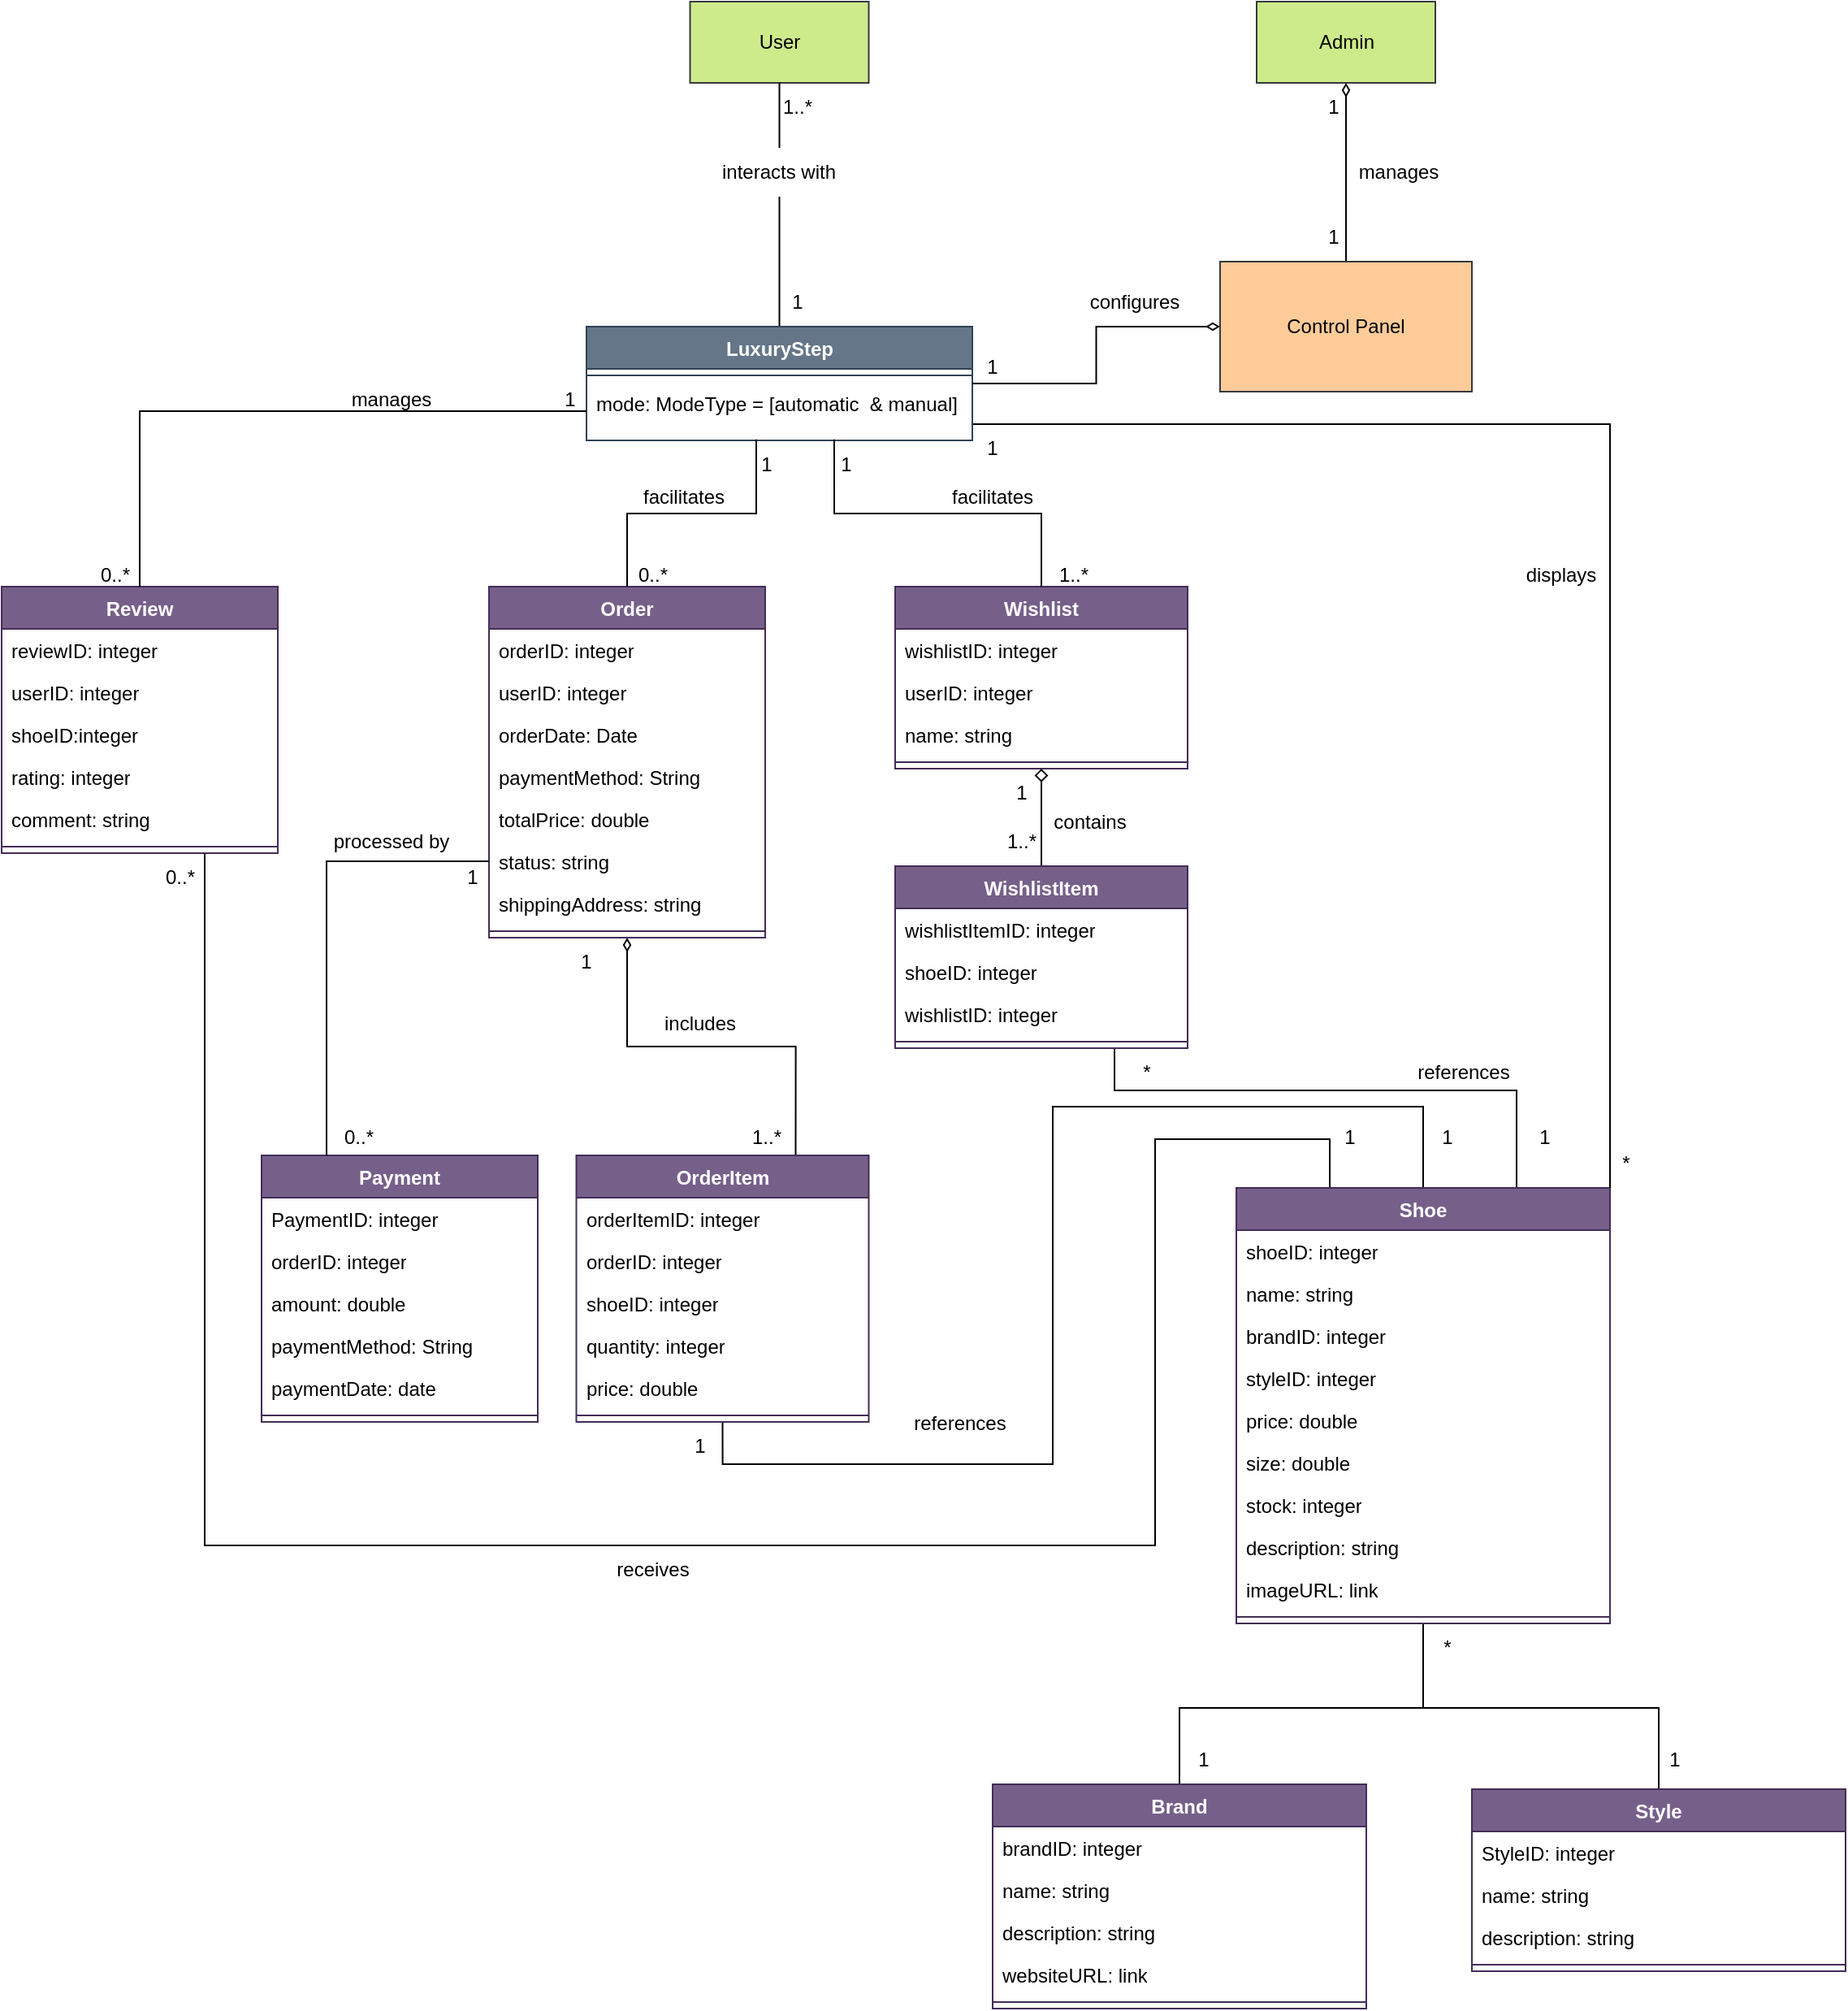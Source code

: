 <mxfile version="24.7.17">
  <diagram name="Page-1" id="EL4weREdzpk00mugqqG-">
    <mxGraphModel dx="2750" dy="621" grid="1" gridSize="10" guides="1" tooltips="1" connect="1" arrows="1" fold="1" page="1" pageScale="1" pageWidth="850" pageHeight="1100" math="0" shadow="0">
      <root>
        <mxCell id="0" />
        <mxCell id="1" parent="0" />
        <mxCell id="b5lT2nhFOmCeU9dJWEZR-9" style="edgeStyle=orthogonalEdgeStyle;rounded=0;orthogonalLoop=1;jettySize=auto;html=1;exitX=0.5;exitY=1;exitDx=0;exitDy=0;entryX=0.5;entryY=0;entryDx=0;entryDy=0;endArrow=none;endFill=0;" parent="1" source="b5lT2nhFOmCeU9dJWEZR-10" target="b5lT2nhFOmCeU9dJWEZR-3" edge="1">
          <mxGeometry relative="1" as="geometry" />
        </mxCell>
        <mxCell id="b5lT2nhFOmCeU9dJWEZR-1" value="User" style="html=1;whiteSpace=wrap;fillColor=#cdeb8b;strokeColor=#36393d;" parent="1" vertex="1">
          <mxGeometry x="-566.25" width="110" height="50" as="geometry" />
        </mxCell>
        <mxCell id="b5lT2nhFOmCeU9dJWEZR-3" value="LuxuryStep" style="swimlane;fontStyle=1;align=center;verticalAlign=top;childLayout=stackLayout;horizontal=1;startSize=26;horizontalStack=0;resizeParent=1;resizeParentMax=0;resizeLast=0;collapsible=1;marginBottom=0;whiteSpace=wrap;html=1;fillColor=#647687;strokeColor=#314354;fontColor=#ffffff;" parent="1" vertex="1">
          <mxGeometry x="-630" y="200" width="237.5" height="70" as="geometry" />
        </mxCell>
        <mxCell id="b5lT2nhFOmCeU9dJWEZR-5" value="" style="line;strokeWidth=1;fillColor=none;align=left;verticalAlign=middle;spacingTop=-1;spacingLeft=3;spacingRight=3;rotatable=0;labelPosition=right;points=[];portConstraint=eastwest;strokeColor=inherit;" parent="b5lT2nhFOmCeU9dJWEZR-3" vertex="1">
          <mxGeometry y="26" width="237.5" height="8" as="geometry" />
        </mxCell>
        <mxCell id="b5lT2nhFOmCeU9dJWEZR-6" value="mode: ModeType = [automatic&amp;nbsp; &amp;amp; manual&lt;span style=&quot;background-color: initial;&quot;&gt;]&lt;/span&gt;" style="text;strokeColor=none;fillColor=none;align=left;verticalAlign=top;spacingLeft=4;spacingRight=4;overflow=hidden;rotatable=0;points=[[0,0.5],[1,0.5]];portConstraint=eastwest;whiteSpace=wrap;html=1;" parent="b5lT2nhFOmCeU9dJWEZR-3" vertex="1">
          <mxGeometry y="34" width="237.5" height="36" as="geometry" />
        </mxCell>
        <mxCell id="b5lT2nhFOmCeU9dJWEZR-11" value="" style="edgeStyle=orthogonalEdgeStyle;rounded=0;orthogonalLoop=1;jettySize=auto;html=1;exitX=0.5;exitY=1;exitDx=0;exitDy=0;entryX=0.5;entryY=0;entryDx=0;entryDy=0;endArrow=none;endFill=0;" parent="1" source="b5lT2nhFOmCeU9dJWEZR-1" target="b5lT2nhFOmCeU9dJWEZR-10" edge="1">
          <mxGeometry relative="1" as="geometry">
            <mxPoint x="-511.25" y="50" as="sourcePoint" />
            <mxPoint x="-511.25" y="170" as="targetPoint" />
          </mxGeometry>
        </mxCell>
        <mxCell id="b5lT2nhFOmCeU9dJWEZR-10" value="interacts with" style="text;html=1;align=center;verticalAlign=middle;whiteSpace=wrap;rounded=0;" parent="1" vertex="1">
          <mxGeometry x="-548.75" y="90" width="75" height="30" as="geometry" />
        </mxCell>
        <mxCell id="b5lT2nhFOmCeU9dJWEZR-14" style="edgeStyle=orthogonalEdgeStyle;rounded=0;orthogonalLoop=1;jettySize=auto;html=1;exitX=0.5;exitY=1;exitDx=0;exitDy=0;endArrow=none;endFill=0;startArrow=diamondThin;startFill=0;" parent="1" source="b5lT2nhFOmCeU9dJWEZR-12" target="b5lT2nhFOmCeU9dJWEZR-13" edge="1">
          <mxGeometry relative="1" as="geometry" />
        </mxCell>
        <mxCell id="b5lT2nhFOmCeU9dJWEZR-12" value="Admin" style="html=1;whiteSpace=wrap;fillColor=#cdeb8b;strokeColor=#36393d;" parent="1" vertex="1">
          <mxGeometry x="-217.5" width="110" height="50" as="geometry" />
        </mxCell>
        <mxCell id="b5lT2nhFOmCeU9dJWEZR-13" value="Control Panel" style="html=1;whiteSpace=wrap;fillColor=#ffcc99;strokeColor=#36393d;" parent="1" vertex="1">
          <mxGeometry x="-240" y="160" width="155" height="80" as="geometry" />
        </mxCell>
        <mxCell id="b5lT2nhFOmCeU9dJWEZR-15" value="manages" style="text;html=1;align=center;verticalAlign=middle;whiteSpace=wrap;rounded=0;" parent="1" vertex="1">
          <mxGeometry x="-160" y="90" width="60" height="30" as="geometry" />
        </mxCell>
        <mxCell id="b5lT2nhFOmCeU9dJWEZR-16" style="edgeStyle=orthogonalEdgeStyle;rounded=0;orthogonalLoop=1;jettySize=auto;html=1;exitX=1;exitY=0.5;exitDx=0;exitDy=0;entryX=0;entryY=0.5;entryDx=0;entryDy=0;endArrow=diamondThin;endFill=0;" parent="1" source="b5lT2nhFOmCeU9dJWEZR-3" target="b5lT2nhFOmCeU9dJWEZR-13" edge="1">
          <mxGeometry relative="1" as="geometry" />
        </mxCell>
        <mxCell id="b5lT2nhFOmCeU9dJWEZR-17" value="configures" style="text;html=1;align=center;verticalAlign=middle;whiteSpace=wrap;rounded=0;" parent="1" vertex="1">
          <mxGeometry x="-330" y="170" width="75" height="30" as="geometry" />
        </mxCell>
        <mxCell id="b5lT2nhFOmCeU9dJWEZR-87" style="edgeStyle=orthogonalEdgeStyle;rounded=0;orthogonalLoop=1;jettySize=auto;html=1;exitX=0.5;exitY=1;exitDx=0;exitDy=0;entryX=0.75;entryY=0;entryDx=0;entryDy=0;endArrow=none;endFill=0;startArrow=diamondThin;startFill=0;" parent="1" source="b5lT2nhFOmCeU9dJWEZR-20" target="b5lT2nhFOmCeU9dJWEZR-46" edge="1">
          <mxGeometry relative="1" as="geometry" />
        </mxCell>
        <mxCell id="b5lT2nhFOmCeU9dJWEZR-20" value="Order" style="swimlane;fontStyle=1;align=center;verticalAlign=top;childLayout=stackLayout;horizontal=1;startSize=26;horizontalStack=0;resizeParent=1;resizeParentMax=0;resizeLast=0;collapsible=1;marginBottom=0;whiteSpace=wrap;html=1;fillColor=#76608a;strokeColor=#432D57;fontColor=#ffffff;" parent="1" vertex="1">
          <mxGeometry x="-690" y="360" width="170" height="216" as="geometry" />
        </mxCell>
        <mxCell id="b5lT2nhFOmCeU9dJWEZR-21" value="orderID: integer" style="text;strokeColor=none;fillColor=none;align=left;verticalAlign=top;spacingLeft=4;spacingRight=4;overflow=hidden;rotatable=0;points=[[0,0.5],[1,0.5]];portConstraint=eastwest;whiteSpace=wrap;html=1;" parent="b5lT2nhFOmCeU9dJWEZR-20" vertex="1">
          <mxGeometry y="26" width="170" height="26" as="geometry" />
        </mxCell>
        <mxCell id="b5lT2nhFOmCeU9dJWEZR-22" value="userID: integer" style="text;strokeColor=none;fillColor=none;align=left;verticalAlign=top;spacingLeft=4;spacingRight=4;overflow=hidden;rotatable=0;points=[[0,0.5],[1,0.5]];portConstraint=eastwest;whiteSpace=wrap;html=1;" parent="b5lT2nhFOmCeU9dJWEZR-20" vertex="1">
          <mxGeometry y="52" width="170" height="26" as="geometry" />
        </mxCell>
        <mxCell id="b5lT2nhFOmCeU9dJWEZR-23" value="orderDate: Date" style="text;strokeColor=none;fillColor=none;align=left;verticalAlign=top;spacingLeft=4;spacingRight=4;overflow=hidden;rotatable=0;points=[[0,0.5],[1,0.5]];portConstraint=eastwest;whiteSpace=wrap;html=1;" parent="b5lT2nhFOmCeU9dJWEZR-20" vertex="1">
          <mxGeometry y="78" width="170" height="26" as="geometry" />
        </mxCell>
        <mxCell id="b5lT2nhFOmCeU9dJWEZR-24" value="paymentMethod: String" style="text;strokeColor=none;fillColor=none;align=left;verticalAlign=top;spacingLeft=4;spacingRight=4;overflow=hidden;rotatable=0;points=[[0,0.5],[1,0.5]];portConstraint=eastwest;whiteSpace=wrap;html=1;" parent="b5lT2nhFOmCeU9dJWEZR-20" vertex="1">
          <mxGeometry y="104" width="170" height="26" as="geometry" />
        </mxCell>
        <mxCell id="b5lT2nhFOmCeU9dJWEZR-25" value="totalPrice: double" style="text;strokeColor=none;fillColor=none;align=left;verticalAlign=top;spacingLeft=4;spacingRight=4;overflow=hidden;rotatable=0;points=[[0,0.5],[1,0.5]];portConstraint=eastwest;whiteSpace=wrap;html=1;" parent="b5lT2nhFOmCeU9dJWEZR-20" vertex="1">
          <mxGeometry y="130" width="170" height="26" as="geometry" />
        </mxCell>
        <mxCell id="b5lT2nhFOmCeU9dJWEZR-26" value="status: string" style="text;strokeColor=none;fillColor=none;align=left;verticalAlign=top;spacingLeft=4;spacingRight=4;overflow=hidden;rotatable=0;points=[[0,0.5],[1,0.5]];portConstraint=eastwest;whiteSpace=wrap;html=1;" parent="b5lT2nhFOmCeU9dJWEZR-20" vertex="1">
          <mxGeometry y="156" width="170" height="26" as="geometry" />
        </mxCell>
        <mxCell id="b5lT2nhFOmCeU9dJWEZR-27" value="shippingAddress: string" style="text;strokeColor=none;fillColor=none;align=left;verticalAlign=top;spacingLeft=4;spacingRight=4;overflow=hidden;rotatable=0;points=[[0,0.5],[1,0.5]];portConstraint=eastwest;whiteSpace=wrap;html=1;" parent="b5lT2nhFOmCeU9dJWEZR-20" vertex="1">
          <mxGeometry y="182" width="170" height="26" as="geometry" />
        </mxCell>
        <mxCell id="b5lT2nhFOmCeU9dJWEZR-28" value="" style="line;strokeWidth=1;fillColor=none;align=left;verticalAlign=middle;spacingTop=-1;spacingLeft=3;spacingRight=3;rotatable=0;labelPosition=right;points=[];portConstraint=eastwest;strokeColor=inherit;" parent="b5lT2nhFOmCeU9dJWEZR-20" vertex="1">
          <mxGeometry y="208" width="170" height="8" as="geometry" />
        </mxCell>
        <mxCell id="b5lT2nhFOmCeU9dJWEZR-86" style="edgeStyle=orthogonalEdgeStyle;rounded=0;orthogonalLoop=1;jettySize=auto;html=1;exitX=0.5;exitY=1;exitDx=0;exitDy=0;entryX=0.25;entryY=0;entryDx=0;entryDy=0;endArrow=none;endFill=0;" parent="1" source="b5lT2nhFOmCeU9dJWEZR-29" target="b5lT2nhFOmCeU9dJWEZR-53" edge="1">
          <mxGeometry relative="1" as="geometry">
            <Array as="points">
              <mxPoint x="-865" y="524" />
              <mxPoint x="-865" y="950" />
              <mxPoint x="-280" y="950" />
              <mxPoint x="-280" y="700" />
              <mxPoint x="-173" y="700" />
            </Array>
          </mxGeometry>
        </mxCell>
        <mxCell id="b5lT2nhFOmCeU9dJWEZR-29" value="Review" style="swimlane;fontStyle=1;align=center;verticalAlign=top;childLayout=stackLayout;horizontal=1;startSize=26;horizontalStack=0;resizeParent=1;resizeParentMax=0;resizeLast=0;collapsible=1;marginBottom=0;whiteSpace=wrap;html=1;fillColor=#76608a;strokeColor=#432D57;fontColor=#ffffff;" parent="1" vertex="1">
          <mxGeometry x="-990" y="360" width="170" height="164" as="geometry" />
        </mxCell>
        <mxCell id="b5lT2nhFOmCeU9dJWEZR-30" value="reviewID: integer" style="text;strokeColor=none;fillColor=none;align=left;verticalAlign=top;spacingLeft=4;spacingRight=4;overflow=hidden;rotatable=0;points=[[0,0.5],[1,0.5]];portConstraint=eastwest;whiteSpace=wrap;html=1;" parent="b5lT2nhFOmCeU9dJWEZR-29" vertex="1">
          <mxGeometry y="26" width="170" height="26" as="geometry" />
        </mxCell>
        <mxCell id="b5lT2nhFOmCeU9dJWEZR-31" value="userID: integer" style="text;strokeColor=none;fillColor=none;align=left;verticalAlign=top;spacingLeft=4;spacingRight=4;overflow=hidden;rotatable=0;points=[[0,0.5],[1,0.5]];portConstraint=eastwest;whiteSpace=wrap;html=1;" parent="b5lT2nhFOmCeU9dJWEZR-29" vertex="1">
          <mxGeometry y="52" width="170" height="26" as="geometry" />
        </mxCell>
        <mxCell id="b5lT2nhFOmCeU9dJWEZR-32" value="shoeID:integer" style="text;strokeColor=none;fillColor=none;align=left;verticalAlign=top;spacingLeft=4;spacingRight=4;overflow=hidden;rotatable=0;points=[[0,0.5],[1,0.5]];portConstraint=eastwest;whiteSpace=wrap;html=1;" parent="b5lT2nhFOmCeU9dJWEZR-29" vertex="1">
          <mxGeometry y="78" width="170" height="26" as="geometry" />
        </mxCell>
        <mxCell id="b5lT2nhFOmCeU9dJWEZR-33" value="rating: integer" style="text;strokeColor=none;fillColor=none;align=left;verticalAlign=top;spacingLeft=4;spacingRight=4;overflow=hidden;rotatable=0;points=[[0,0.5],[1,0.5]];portConstraint=eastwest;whiteSpace=wrap;html=1;" parent="b5lT2nhFOmCeU9dJWEZR-29" vertex="1">
          <mxGeometry y="104" width="170" height="26" as="geometry" />
        </mxCell>
        <mxCell id="b5lT2nhFOmCeU9dJWEZR-34" value="comment: string" style="text;strokeColor=none;fillColor=none;align=left;verticalAlign=top;spacingLeft=4;spacingRight=4;overflow=hidden;rotatable=0;points=[[0,0.5],[1,0.5]];portConstraint=eastwest;whiteSpace=wrap;html=1;" parent="b5lT2nhFOmCeU9dJWEZR-29" vertex="1">
          <mxGeometry y="130" width="170" height="26" as="geometry" />
        </mxCell>
        <mxCell id="b5lT2nhFOmCeU9dJWEZR-35" value="" style="line;strokeWidth=1;fillColor=none;align=left;verticalAlign=middle;spacingTop=-1;spacingLeft=3;spacingRight=3;rotatable=0;labelPosition=right;points=[];portConstraint=eastwest;strokeColor=inherit;" parent="b5lT2nhFOmCeU9dJWEZR-29" vertex="1">
          <mxGeometry y="156" width="170" height="8" as="geometry" />
        </mxCell>
        <mxCell id="b5lT2nhFOmCeU9dJWEZR-36" value="Wishlist" style="swimlane;fontStyle=1;align=center;verticalAlign=top;childLayout=stackLayout;horizontal=1;startSize=26;horizontalStack=0;resizeParent=1;resizeParentMax=0;resizeLast=0;collapsible=1;marginBottom=0;whiteSpace=wrap;html=1;fillColor=#76608a;strokeColor=#432D57;fontColor=#ffffff;" parent="1" vertex="1">
          <mxGeometry x="-440" y="360" width="180" height="112" as="geometry" />
        </mxCell>
        <mxCell id="b5lT2nhFOmCeU9dJWEZR-37" value="wishlistID: integer" style="text;strokeColor=none;fillColor=none;align=left;verticalAlign=top;spacingLeft=4;spacingRight=4;overflow=hidden;rotatable=0;points=[[0,0.5],[1,0.5]];portConstraint=eastwest;whiteSpace=wrap;html=1;" parent="b5lT2nhFOmCeU9dJWEZR-36" vertex="1">
          <mxGeometry y="26" width="180" height="26" as="geometry" />
        </mxCell>
        <mxCell id="b5lT2nhFOmCeU9dJWEZR-38" value="userID: integer" style="text;strokeColor=none;fillColor=none;align=left;verticalAlign=top;spacingLeft=4;spacingRight=4;overflow=hidden;rotatable=0;points=[[0,0.5],[1,0.5]];portConstraint=eastwest;whiteSpace=wrap;html=1;" parent="b5lT2nhFOmCeU9dJWEZR-36" vertex="1">
          <mxGeometry y="52" width="180" height="26" as="geometry" />
        </mxCell>
        <mxCell id="b5lT2nhFOmCeU9dJWEZR-39" value="name: string" style="text;strokeColor=none;fillColor=none;align=left;verticalAlign=top;spacingLeft=4;spacingRight=4;overflow=hidden;rotatable=0;points=[[0,0.5],[1,0.5]];portConstraint=eastwest;whiteSpace=wrap;html=1;" parent="b5lT2nhFOmCeU9dJWEZR-36" vertex="1">
          <mxGeometry y="78" width="180" height="26" as="geometry" />
        </mxCell>
        <mxCell id="b5lT2nhFOmCeU9dJWEZR-40" value="" style="line;strokeWidth=1;fillColor=none;align=left;verticalAlign=middle;spacingTop=-1;spacingLeft=3;spacingRight=3;rotatable=0;labelPosition=right;points=[];portConstraint=eastwest;strokeColor=inherit;" parent="b5lT2nhFOmCeU9dJWEZR-36" vertex="1">
          <mxGeometry y="104" width="180" height="8" as="geometry" />
        </mxCell>
        <mxCell id="b5lT2nhFOmCeU9dJWEZR-78" style="edgeStyle=orthogonalEdgeStyle;rounded=0;orthogonalLoop=1;jettySize=auto;html=1;exitX=0.75;exitY=1;exitDx=0;exitDy=0;entryX=0.75;entryY=0;entryDx=0;entryDy=0;endArrow=none;endFill=0;" parent="1" source="b5lT2nhFOmCeU9dJWEZR-41" target="b5lT2nhFOmCeU9dJWEZR-53" edge="1">
          <mxGeometry relative="1" as="geometry">
            <Array as="points">
              <mxPoint x="-305" y="670" />
              <mxPoint x="-57" y="670" />
            </Array>
          </mxGeometry>
        </mxCell>
        <mxCell id="b5lT2nhFOmCeU9dJWEZR-83" style="edgeStyle=orthogonalEdgeStyle;rounded=0;orthogonalLoop=1;jettySize=auto;html=1;exitX=0.5;exitY=0;exitDx=0;exitDy=0;entryX=0.5;entryY=1;entryDx=0;entryDy=0;endArrow=diamond;endFill=0;" parent="1" source="b5lT2nhFOmCeU9dJWEZR-41" target="b5lT2nhFOmCeU9dJWEZR-36" edge="1">
          <mxGeometry relative="1" as="geometry" />
        </mxCell>
        <mxCell id="b5lT2nhFOmCeU9dJWEZR-41" value="WishlistItem" style="swimlane;fontStyle=1;align=center;verticalAlign=top;childLayout=stackLayout;horizontal=1;startSize=26;horizontalStack=0;resizeParent=1;resizeParentMax=0;resizeLast=0;collapsible=1;marginBottom=0;whiteSpace=wrap;html=1;fillColor=#76608a;strokeColor=#432D57;fontColor=#ffffff;" parent="1" vertex="1">
          <mxGeometry x="-440" y="532" width="180" height="112" as="geometry" />
        </mxCell>
        <mxCell id="b5lT2nhFOmCeU9dJWEZR-42" value="wishlistItemID: integer" style="text;strokeColor=none;fillColor=none;align=left;verticalAlign=top;spacingLeft=4;spacingRight=4;overflow=hidden;rotatable=0;points=[[0,0.5],[1,0.5]];portConstraint=eastwest;whiteSpace=wrap;html=1;" parent="b5lT2nhFOmCeU9dJWEZR-41" vertex="1">
          <mxGeometry y="26" width="180" height="26" as="geometry" />
        </mxCell>
        <mxCell id="b5lT2nhFOmCeU9dJWEZR-43" value="shoeID: integer" style="text;strokeColor=none;fillColor=none;align=left;verticalAlign=top;spacingLeft=4;spacingRight=4;overflow=hidden;rotatable=0;points=[[0,0.5],[1,0.5]];portConstraint=eastwest;whiteSpace=wrap;html=1;" parent="b5lT2nhFOmCeU9dJWEZR-41" vertex="1">
          <mxGeometry y="52" width="180" height="26" as="geometry" />
        </mxCell>
        <mxCell id="b5lT2nhFOmCeU9dJWEZR-44" value="wishlistID: integer" style="text;strokeColor=none;fillColor=none;align=left;verticalAlign=top;spacingLeft=4;spacingRight=4;overflow=hidden;rotatable=0;points=[[0,0.5],[1,0.5]];portConstraint=eastwest;whiteSpace=wrap;html=1;" parent="b5lT2nhFOmCeU9dJWEZR-41" vertex="1">
          <mxGeometry y="78" width="180" height="26" as="geometry" />
        </mxCell>
        <mxCell id="b5lT2nhFOmCeU9dJWEZR-45" value="" style="line;strokeWidth=1;fillColor=none;align=left;verticalAlign=middle;spacingTop=-1;spacingLeft=3;spacingRight=3;rotatable=0;labelPosition=right;points=[];portConstraint=eastwest;strokeColor=inherit;" parent="b5lT2nhFOmCeU9dJWEZR-41" vertex="1">
          <mxGeometry y="104" width="180" height="8" as="geometry" />
        </mxCell>
        <mxCell id="b5lT2nhFOmCeU9dJWEZR-100" style="edgeStyle=orthogonalEdgeStyle;rounded=0;orthogonalLoop=1;jettySize=auto;html=1;exitX=0.5;exitY=1;exitDx=0;exitDy=0;entryX=0.5;entryY=0;entryDx=0;entryDy=0;endArrow=none;endFill=0;" parent="1" source="b5lT2nhFOmCeU9dJWEZR-46" target="b5lT2nhFOmCeU9dJWEZR-53" edge="1">
          <mxGeometry relative="1" as="geometry">
            <Array as="points">
              <mxPoint x="-546" y="900" />
              <mxPoint x="-343" y="900" />
              <mxPoint x="-343" y="680" />
              <mxPoint x="-115" y="680" />
            </Array>
          </mxGeometry>
        </mxCell>
        <mxCell id="b5lT2nhFOmCeU9dJWEZR-46" value="OrderItem" style="swimlane;fontStyle=1;align=center;verticalAlign=top;childLayout=stackLayout;horizontal=1;startSize=26;horizontalStack=0;resizeParent=1;resizeParentMax=0;resizeLast=0;collapsible=1;marginBottom=0;whiteSpace=wrap;html=1;fillColor=#76608a;strokeColor=#432D57;fontColor=#ffffff;" parent="1" vertex="1">
          <mxGeometry x="-636.25" y="710" width="180" height="164" as="geometry" />
        </mxCell>
        <mxCell id="b5lT2nhFOmCeU9dJWEZR-47" value="orderItemID: integer" style="text;strokeColor=none;fillColor=none;align=left;verticalAlign=top;spacingLeft=4;spacingRight=4;overflow=hidden;rotatable=0;points=[[0,0.5],[1,0.5]];portConstraint=eastwest;whiteSpace=wrap;html=1;" parent="b5lT2nhFOmCeU9dJWEZR-46" vertex="1">
          <mxGeometry y="26" width="180" height="26" as="geometry" />
        </mxCell>
        <mxCell id="b5lT2nhFOmCeU9dJWEZR-48" value="orderID: integer" style="text;strokeColor=none;fillColor=none;align=left;verticalAlign=top;spacingLeft=4;spacingRight=4;overflow=hidden;rotatable=0;points=[[0,0.5],[1,0.5]];portConstraint=eastwest;whiteSpace=wrap;html=1;" parent="b5lT2nhFOmCeU9dJWEZR-46" vertex="1">
          <mxGeometry y="52" width="180" height="26" as="geometry" />
        </mxCell>
        <mxCell id="b5lT2nhFOmCeU9dJWEZR-49" value="shoeID: integer" style="text;strokeColor=none;fillColor=none;align=left;verticalAlign=top;spacingLeft=4;spacingRight=4;overflow=hidden;rotatable=0;points=[[0,0.5],[1,0.5]];portConstraint=eastwest;whiteSpace=wrap;html=1;" parent="b5lT2nhFOmCeU9dJWEZR-46" vertex="1">
          <mxGeometry y="78" width="180" height="26" as="geometry" />
        </mxCell>
        <mxCell id="b5lT2nhFOmCeU9dJWEZR-50" value="quantity: integer" style="text;strokeColor=none;fillColor=none;align=left;verticalAlign=top;spacingLeft=4;spacingRight=4;overflow=hidden;rotatable=0;points=[[0,0.5],[1,0.5]];portConstraint=eastwest;whiteSpace=wrap;html=1;" parent="b5lT2nhFOmCeU9dJWEZR-46" vertex="1">
          <mxGeometry y="104" width="180" height="26" as="geometry" />
        </mxCell>
        <mxCell id="b5lT2nhFOmCeU9dJWEZR-51" value="price: double" style="text;strokeColor=none;fillColor=none;align=left;verticalAlign=top;spacingLeft=4;spacingRight=4;overflow=hidden;rotatable=0;points=[[0,0.5],[1,0.5]];portConstraint=eastwest;whiteSpace=wrap;html=1;" parent="b5lT2nhFOmCeU9dJWEZR-46" vertex="1">
          <mxGeometry y="130" width="180" height="26" as="geometry" />
        </mxCell>
        <mxCell id="b5lT2nhFOmCeU9dJWEZR-52" value="" style="line;strokeWidth=1;fillColor=none;align=left;verticalAlign=middle;spacingTop=-1;spacingLeft=3;spacingRight=3;rotatable=0;labelPosition=right;points=[];portConstraint=eastwest;strokeColor=inherit;" parent="b5lT2nhFOmCeU9dJWEZR-46" vertex="1">
          <mxGeometry y="156" width="180" height="8" as="geometry" />
        </mxCell>
        <mxCell id="b5lT2nhFOmCeU9dJWEZR-103" style="edgeStyle=orthogonalEdgeStyle;rounded=0;orthogonalLoop=1;jettySize=auto;html=1;exitX=0.5;exitY=1;exitDx=0;exitDy=0;entryX=0.5;entryY=0;entryDx=0;entryDy=0;endArrow=none;endFill=0;fillColor=none;" parent="1" source="b5lT2nhFOmCeU9dJWEZR-53" target="b5lT2nhFOmCeU9dJWEZR-71" edge="1">
          <mxGeometry relative="1" as="geometry">
            <Array as="points">
              <mxPoint x="-115" y="1050" />
              <mxPoint x="30" y="1050" />
            </Array>
          </mxGeometry>
        </mxCell>
        <mxCell id="b5lT2nhFOmCeU9dJWEZR-104" style="edgeStyle=orthogonalEdgeStyle;rounded=0;orthogonalLoop=1;jettySize=auto;html=1;exitX=0.5;exitY=1;exitDx=0;exitDy=0;entryX=0.5;entryY=0;entryDx=0;entryDy=0;endArrow=none;endFill=0;fillColor=none;" parent="1" source="b5lT2nhFOmCeU9dJWEZR-53" target="b5lT2nhFOmCeU9dJWEZR-65" edge="1">
          <mxGeometry relative="1" as="geometry">
            <Array as="points">
              <mxPoint x="-115" y="1050" />
              <mxPoint x="-265" y="1050" />
            </Array>
          </mxGeometry>
        </mxCell>
        <mxCell id="b5lT2nhFOmCeU9dJWEZR-53" value="Shoe" style="swimlane;fontStyle=1;align=center;verticalAlign=top;childLayout=stackLayout;horizontal=1;startSize=26;horizontalStack=0;resizeParent=1;resizeParentMax=0;resizeLast=0;collapsible=1;marginBottom=0;whiteSpace=wrap;html=1;fillColor=#76608a;strokeColor=#432D57;fontColor=#ffffff;" parent="1" vertex="1">
          <mxGeometry x="-230" y="730" width="230" height="268" as="geometry" />
        </mxCell>
        <mxCell id="b5lT2nhFOmCeU9dJWEZR-54" value="shoeID: integer" style="text;strokeColor=none;fillColor=none;align=left;verticalAlign=top;spacingLeft=4;spacingRight=4;overflow=hidden;rotatable=0;points=[[0,0.5],[1,0.5]];portConstraint=eastwest;whiteSpace=wrap;html=1;" parent="b5lT2nhFOmCeU9dJWEZR-53" vertex="1">
          <mxGeometry y="26" width="230" height="26" as="geometry" />
        </mxCell>
        <mxCell id="b5lT2nhFOmCeU9dJWEZR-55" value="name: string" style="text;strokeColor=none;fillColor=none;align=left;verticalAlign=top;spacingLeft=4;spacingRight=4;overflow=hidden;rotatable=0;points=[[0,0.5],[1,0.5]];portConstraint=eastwest;whiteSpace=wrap;html=1;" parent="b5lT2nhFOmCeU9dJWEZR-53" vertex="1">
          <mxGeometry y="52" width="230" height="26" as="geometry" />
        </mxCell>
        <mxCell id="b5lT2nhFOmCeU9dJWEZR-56" value="brandID: integer" style="text;strokeColor=none;fillColor=none;align=left;verticalAlign=top;spacingLeft=4;spacingRight=4;overflow=hidden;rotatable=0;points=[[0,0.5],[1,0.5]];portConstraint=eastwest;whiteSpace=wrap;html=1;" parent="b5lT2nhFOmCeU9dJWEZR-53" vertex="1">
          <mxGeometry y="78" width="230" height="26" as="geometry" />
        </mxCell>
        <mxCell id="b5lT2nhFOmCeU9dJWEZR-57" value="styleID: integer" style="text;strokeColor=none;fillColor=none;align=left;verticalAlign=top;spacingLeft=4;spacingRight=4;overflow=hidden;rotatable=0;points=[[0,0.5],[1,0.5]];portConstraint=eastwest;whiteSpace=wrap;html=1;" parent="b5lT2nhFOmCeU9dJWEZR-53" vertex="1">
          <mxGeometry y="104" width="230" height="26" as="geometry" />
        </mxCell>
        <mxCell id="b5lT2nhFOmCeU9dJWEZR-59" value="price: double" style="text;strokeColor=none;fillColor=none;align=left;verticalAlign=top;spacingLeft=4;spacingRight=4;overflow=hidden;rotatable=0;points=[[0,0.5],[1,0.5]];portConstraint=eastwest;whiteSpace=wrap;html=1;" parent="b5lT2nhFOmCeU9dJWEZR-53" vertex="1">
          <mxGeometry y="130" width="230" height="26" as="geometry" />
        </mxCell>
        <mxCell id="b5lT2nhFOmCeU9dJWEZR-60" value="size: double" style="text;strokeColor=none;fillColor=none;align=left;verticalAlign=top;spacingLeft=4;spacingRight=4;overflow=hidden;rotatable=0;points=[[0,0.5],[1,0.5]];portConstraint=eastwest;whiteSpace=wrap;html=1;" parent="b5lT2nhFOmCeU9dJWEZR-53" vertex="1">
          <mxGeometry y="156" width="230" height="26" as="geometry" />
        </mxCell>
        <mxCell id="b5lT2nhFOmCeU9dJWEZR-61" value="stock: integer" style="text;strokeColor=none;fillColor=none;align=left;verticalAlign=top;spacingLeft=4;spacingRight=4;overflow=hidden;rotatable=0;points=[[0,0.5],[1,0.5]];portConstraint=eastwest;whiteSpace=wrap;html=1;" parent="b5lT2nhFOmCeU9dJWEZR-53" vertex="1">
          <mxGeometry y="182" width="230" height="26" as="geometry" />
        </mxCell>
        <mxCell id="b5lT2nhFOmCeU9dJWEZR-62" value="description: string" style="text;strokeColor=none;fillColor=none;align=left;verticalAlign=top;spacingLeft=4;spacingRight=4;overflow=hidden;rotatable=0;points=[[0,0.5],[1,0.5]];portConstraint=eastwest;whiteSpace=wrap;html=1;" parent="b5lT2nhFOmCeU9dJWEZR-53" vertex="1">
          <mxGeometry y="208" width="230" height="26" as="geometry" />
        </mxCell>
        <mxCell id="b5lT2nhFOmCeU9dJWEZR-63" value="imageURL: link" style="text;strokeColor=none;fillColor=none;align=left;verticalAlign=top;spacingLeft=4;spacingRight=4;overflow=hidden;rotatable=0;points=[[0,0.5],[1,0.5]];portConstraint=eastwest;whiteSpace=wrap;html=1;" parent="b5lT2nhFOmCeU9dJWEZR-53" vertex="1">
          <mxGeometry y="234" width="230" height="26" as="geometry" />
        </mxCell>
        <mxCell id="b5lT2nhFOmCeU9dJWEZR-64" value="" style="line;strokeWidth=1;fillColor=none;align=left;verticalAlign=middle;spacingTop=-1;spacingLeft=3;spacingRight=3;rotatable=0;labelPosition=right;points=[];portConstraint=eastwest;strokeColor=inherit;" parent="b5lT2nhFOmCeU9dJWEZR-53" vertex="1">
          <mxGeometry y="260" width="230" height="8" as="geometry" />
        </mxCell>
        <mxCell id="b5lT2nhFOmCeU9dJWEZR-65" value="Brand" style="swimlane;fontStyle=1;align=center;verticalAlign=top;childLayout=stackLayout;horizontal=1;startSize=26;horizontalStack=0;resizeParent=1;resizeParentMax=0;resizeLast=0;collapsible=1;marginBottom=0;whiteSpace=wrap;html=1;fillColor=#76608a;strokeColor=#432D57;fontColor=#ffffff;" parent="1" vertex="1">
          <mxGeometry x="-380" y="1097" width="230" height="138" as="geometry" />
        </mxCell>
        <mxCell id="b5lT2nhFOmCeU9dJWEZR-66" value="brandID: integer&amp;nbsp;" style="text;strokeColor=none;fillColor=none;align=left;verticalAlign=top;spacingLeft=4;spacingRight=4;overflow=hidden;rotatable=0;points=[[0,0.5],[1,0.5]];portConstraint=eastwest;whiteSpace=wrap;html=1;" parent="b5lT2nhFOmCeU9dJWEZR-65" vertex="1">
          <mxGeometry y="26" width="230" height="26" as="geometry" />
        </mxCell>
        <mxCell id="b5lT2nhFOmCeU9dJWEZR-67" value="name: string" style="text;strokeColor=none;fillColor=none;align=left;verticalAlign=top;spacingLeft=4;spacingRight=4;overflow=hidden;rotatable=0;points=[[0,0.5],[1,0.5]];portConstraint=eastwest;whiteSpace=wrap;html=1;" parent="b5lT2nhFOmCeU9dJWEZR-65" vertex="1">
          <mxGeometry y="52" width="230" height="26" as="geometry" />
        </mxCell>
        <mxCell id="b5lT2nhFOmCeU9dJWEZR-68" value="description: string" style="text;strokeColor=none;fillColor=none;align=left;verticalAlign=top;spacingLeft=4;spacingRight=4;overflow=hidden;rotatable=0;points=[[0,0.5],[1,0.5]];portConstraint=eastwest;whiteSpace=wrap;html=1;" parent="b5lT2nhFOmCeU9dJWEZR-65" vertex="1">
          <mxGeometry y="78" width="230" height="26" as="geometry" />
        </mxCell>
        <mxCell id="b5lT2nhFOmCeU9dJWEZR-69" value="websiteURL: link" style="text;strokeColor=none;fillColor=none;align=left;verticalAlign=top;spacingLeft=4;spacingRight=4;overflow=hidden;rotatable=0;points=[[0,0.5],[1,0.5]];portConstraint=eastwest;whiteSpace=wrap;html=1;" parent="b5lT2nhFOmCeU9dJWEZR-65" vertex="1">
          <mxGeometry y="104" width="230" height="26" as="geometry" />
        </mxCell>
        <mxCell id="b5lT2nhFOmCeU9dJWEZR-70" value="" style="line;strokeWidth=1;fillColor=none;align=left;verticalAlign=middle;spacingTop=-1;spacingLeft=3;spacingRight=3;rotatable=0;labelPosition=right;points=[];portConstraint=eastwest;strokeColor=inherit;" parent="b5lT2nhFOmCeU9dJWEZR-65" vertex="1">
          <mxGeometry y="130" width="230" height="8" as="geometry" />
        </mxCell>
        <mxCell id="b5lT2nhFOmCeU9dJWEZR-71" value="Style" style="swimlane;fontStyle=1;align=center;verticalAlign=top;childLayout=stackLayout;horizontal=1;startSize=26;horizontalStack=0;resizeParent=1;resizeParentMax=0;resizeLast=0;collapsible=1;marginBottom=0;whiteSpace=wrap;html=1;fillColor=#76608a;strokeColor=#432D57;fontColor=#ffffff;" parent="1" vertex="1">
          <mxGeometry x="-85" y="1100" width="230" height="112" as="geometry" />
        </mxCell>
        <mxCell id="b5lT2nhFOmCeU9dJWEZR-72" value="StyleID: integer" style="text;strokeColor=none;fillColor=none;align=left;verticalAlign=top;spacingLeft=4;spacingRight=4;overflow=hidden;rotatable=0;points=[[0,0.5],[1,0.5]];portConstraint=eastwest;whiteSpace=wrap;html=1;" parent="b5lT2nhFOmCeU9dJWEZR-71" vertex="1">
          <mxGeometry y="26" width="230" height="26" as="geometry" />
        </mxCell>
        <mxCell id="b5lT2nhFOmCeU9dJWEZR-73" value="name: string" style="text;strokeColor=none;fillColor=none;align=left;verticalAlign=top;spacingLeft=4;spacingRight=4;overflow=hidden;rotatable=0;points=[[0,0.5],[1,0.5]];portConstraint=eastwest;whiteSpace=wrap;html=1;" parent="b5lT2nhFOmCeU9dJWEZR-71" vertex="1">
          <mxGeometry y="52" width="230" height="26" as="geometry" />
        </mxCell>
        <mxCell id="b5lT2nhFOmCeU9dJWEZR-74" value="description: string" style="text;strokeColor=none;fillColor=none;align=left;verticalAlign=top;spacingLeft=4;spacingRight=4;overflow=hidden;rotatable=0;points=[[0,0.5],[1,0.5]];portConstraint=eastwest;whiteSpace=wrap;html=1;" parent="b5lT2nhFOmCeU9dJWEZR-71" vertex="1">
          <mxGeometry y="78" width="230" height="26" as="geometry" />
        </mxCell>
        <mxCell id="b5lT2nhFOmCeU9dJWEZR-75" value="" style="line;strokeWidth=1;fillColor=none;align=left;verticalAlign=middle;spacingTop=-1;spacingLeft=3;spacingRight=3;rotatable=0;labelPosition=right;points=[];portConstraint=eastwest;strokeColor=inherit;" parent="b5lT2nhFOmCeU9dJWEZR-71" vertex="1">
          <mxGeometry y="104" width="230" height="8" as="geometry" />
        </mxCell>
        <mxCell id="b5lT2nhFOmCeU9dJWEZR-76" style="edgeStyle=orthogonalEdgeStyle;rounded=0;orthogonalLoop=1;jettySize=auto;html=1;entryX=1;entryY=0;entryDx=0;entryDy=0;endArrow=none;endFill=0;" parent="1" target="b5lT2nhFOmCeU9dJWEZR-53" edge="1">
          <mxGeometry relative="1" as="geometry">
            <mxPoint x="-120" y="460" as="targetPoint" />
            <mxPoint x="-392" y="260" as="sourcePoint" />
            <Array as="points">
              <mxPoint x="-392" y="260" />
              <mxPoint y="260" />
            </Array>
          </mxGeometry>
        </mxCell>
        <mxCell id="b5lT2nhFOmCeU9dJWEZR-77" value="displays" style="text;html=1;align=center;verticalAlign=middle;whiteSpace=wrap;rounded=0;" parent="1" vertex="1">
          <mxGeometry x="-60" y="338" width="60" height="30" as="geometry" />
        </mxCell>
        <mxCell id="b5lT2nhFOmCeU9dJWEZR-79" style="edgeStyle=orthogonalEdgeStyle;rounded=0;orthogonalLoop=1;jettySize=auto;html=1;exitX=0.5;exitY=0;exitDx=0;exitDy=0;entryX=0.44;entryY=0.982;entryDx=0;entryDy=0;entryPerimeter=0;endArrow=none;endFill=0;" parent="1" source="b5lT2nhFOmCeU9dJWEZR-20" target="b5lT2nhFOmCeU9dJWEZR-6" edge="1">
          <mxGeometry relative="1" as="geometry" />
        </mxCell>
        <mxCell id="b5lT2nhFOmCeU9dJWEZR-80" style="edgeStyle=orthogonalEdgeStyle;rounded=0;orthogonalLoop=1;jettySize=auto;html=1;exitX=0.5;exitY=0;exitDx=0;exitDy=0;entryX=0.642;entryY=0.982;entryDx=0;entryDy=0;entryPerimeter=0;endArrow=none;endFill=0;" parent="1" source="b5lT2nhFOmCeU9dJWEZR-36" target="b5lT2nhFOmCeU9dJWEZR-6" edge="1">
          <mxGeometry relative="1" as="geometry" />
        </mxCell>
        <mxCell id="b5lT2nhFOmCeU9dJWEZR-81" value="facilitates" style="text;html=1;align=center;verticalAlign=middle;whiteSpace=wrap;rounded=0;" parent="1" vertex="1">
          <mxGeometry x="-600" y="290" width="60" height="30" as="geometry" />
        </mxCell>
        <mxCell id="b5lT2nhFOmCeU9dJWEZR-82" value="facilitates" style="text;html=1;align=center;verticalAlign=middle;whiteSpace=wrap;rounded=0;" parent="1" vertex="1">
          <mxGeometry x="-410" y="290" width="60" height="30" as="geometry" />
        </mxCell>
        <mxCell id="b5lT2nhFOmCeU9dJWEZR-84" value="contains" style="text;html=1;align=center;verticalAlign=middle;whiteSpace=wrap;rounded=0;" parent="1" vertex="1">
          <mxGeometry x="-350" y="490" width="60" height="30" as="geometry" />
        </mxCell>
        <mxCell id="b5lT2nhFOmCeU9dJWEZR-85" style="edgeStyle=orthogonalEdgeStyle;rounded=0;orthogonalLoop=1;jettySize=auto;html=1;exitX=0;exitY=0.5;exitDx=0;exitDy=0;entryX=0.5;entryY=0;entryDx=0;entryDy=0;endArrow=none;endFill=0;" parent="1" source="b5lT2nhFOmCeU9dJWEZR-6" target="b5lT2nhFOmCeU9dJWEZR-29" edge="1">
          <mxGeometry relative="1" as="geometry" />
        </mxCell>
        <mxCell id="b5lT2nhFOmCeU9dJWEZR-88" value="Payment" style="swimlane;fontStyle=1;align=center;verticalAlign=top;childLayout=stackLayout;horizontal=1;startSize=26;horizontalStack=0;resizeParent=1;resizeParentMax=0;resizeLast=0;collapsible=1;marginBottom=0;whiteSpace=wrap;html=1;fillColor=#76608a;strokeColor=#432D57;fontColor=#ffffff;" parent="1" vertex="1">
          <mxGeometry x="-830" y="710" width="170" height="164" as="geometry" />
        </mxCell>
        <mxCell id="b5lT2nhFOmCeU9dJWEZR-89" value="PaymentID: integer" style="text;strokeColor=none;fillColor=none;align=left;verticalAlign=top;spacingLeft=4;spacingRight=4;overflow=hidden;rotatable=0;points=[[0,0.5],[1,0.5]];portConstraint=eastwest;whiteSpace=wrap;html=1;" parent="b5lT2nhFOmCeU9dJWEZR-88" vertex="1">
          <mxGeometry y="26" width="170" height="26" as="geometry" />
        </mxCell>
        <mxCell id="b5lT2nhFOmCeU9dJWEZR-90" value="orderID: integer" style="text;strokeColor=none;fillColor=none;align=left;verticalAlign=top;spacingLeft=4;spacingRight=4;overflow=hidden;rotatable=0;points=[[0,0.5],[1,0.5]];portConstraint=eastwest;whiteSpace=wrap;html=1;" parent="b5lT2nhFOmCeU9dJWEZR-88" vertex="1">
          <mxGeometry y="52" width="170" height="26" as="geometry" />
        </mxCell>
        <mxCell id="b5lT2nhFOmCeU9dJWEZR-91" value="amount: double" style="text;strokeColor=none;fillColor=none;align=left;verticalAlign=top;spacingLeft=4;spacingRight=4;overflow=hidden;rotatable=0;points=[[0,0.5],[1,0.5]];portConstraint=eastwest;whiteSpace=wrap;html=1;" parent="b5lT2nhFOmCeU9dJWEZR-88" vertex="1">
          <mxGeometry y="78" width="170" height="26" as="geometry" />
        </mxCell>
        <mxCell id="b5lT2nhFOmCeU9dJWEZR-92" value="paymentMethod: String" style="text;strokeColor=none;fillColor=none;align=left;verticalAlign=top;spacingLeft=4;spacingRight=4;overflow=hidden;rotatable=0;points=[[0,0.5],[1,0.5]];portConstraint=eastwest;whiteSpace=wrap;html=1;" parent="b5lT2nhFOmCeU9dJWEZR-88" vertex="1">
          <mxGeometry y="104" width="170" height="26" as="geometry" />
        </mxCell>
        <mxCell id="b5lT2nhFOmCeU9dJWEZR-93" value="paymentDate: date" style="text;strokeColor=none;fillColor=none;align=left;verticalAlign=top;spacingLeft=4;spacingRight=4;overflow=hidden;rotatable=0;points=[[0,0.5],[1,0.5]];portConstraint=eastwest;whiteSpace=wrap;html=1;" parent="b5lT2nhFOmCeU9dJWEZR-88" vertex="1">
          <mxGeometry y="130" width="170" height="26" as="geometry" />
        </mxCell>
        <mxCell id="b5lT2nhFOmCeU9dJWEZR-96" value="" style="line;strokeWidth=1;fillColor=none;align=left;verticalAlign=middle;spacingTop=-1;spacingLeft=3;spacingRight=3;rotatable=0;labelPosition=right;points=[];portConstraint=eastwest;strokeColor=inherit;" parent="b5lT2nhFOmCeU9dJWEZR-88" vertex="1">
          <mxGeometry y="156" width="170" height="8" as="geometry" />
        </mxCell>
        <mxCell id="b5lT2nhFOmCeU9dJWEZR-97" style="edgeStyle=orthogonalEdgeStyle;rounded=0;orthogonalLoop=1;jettySize=auto;html=1;exitX=0;exitY=0.5;exitDx=0;exitDy=0;endArrow=none;endFill=0;" parent="1" source="b5lT2nhFOmCeU9dJWEZR-26" edge="1">
          <mxGeometry relative="1" as="geometry">
            <mxPoint x="-790" y="700" as="targetPoint" />
            <Array as="points">
              <mxPoint x="-790" y="529" />
              <mxPoint x="-790" y="710" />
            </Array>
          </mxGeometry>
        </mxCell>
        <mxCell id="b5lT2nhFOmCeU9dJWEZR-98" value="processed by" style="text;html=1;align=center;verticalAlign=middle;whiteSpace=wrap;rounded=0;" parent="1" vertex="1">
          <mxGeometry x="-790" y="502" width="80" height="30" as="geometry" />
        </mxCell>
        <mxCell id="b5lT2nhFOmCeU9dJWEZR-99" value="receives" style="text;html=1;align=center;verticalAlign=middle;whiteSpace=wrap;rounded=0;" parent="1" vertex="1">
          <mxGeometry x="-628.75" y="950" width="80" height="30" as="geometry" />
        </mxCell>
        <mxCell id="b5lT2nhFOmCeU9dJWEZR-101" value="references" style="text;html=1;align=center;verticalAlign=middle;whiteSpace=wrap;rounded=0;" parent="1" vertex="1">
          <mxGeometry x="-440" y="860" width="80" height="30" as="geometry" />
        </mxCell>
        <mxCell id="b5lT2nhFOmCeU9dJWEZR-102" value="references" style="text;html=1;align=center;verticalAlign=middle;whiteSpace=wrap;rounded=0;" parent="1" vertex="1">
          <mxGeometry x="-130" y="644" width="80" height="30" as="geometry" />
        </mxCell>
        <mxCell id="b5lT2nhFOmCeU9dJWEZR-105" value="*" style="text;html=1;align=center;verticalAlign=middle;whiteSpace=wrap;rounded=0;" parent="1" vertex="1">
          <mxGeometry x="-315" y="644" width="60" height="30" as="geometry" />
        </mxCell>
        <mxCell id="b5lT2nhFOmCeU9dJWEZR-106" value="1" style="text;html=1;align=center;verticalAlign=middle;whiteSpace=wrap;rounded=0;" parent="1" vertex="1">
          <mxGeometry x="-130" y="684" width="60" height="30" as="geometry" />
        </mxCell>
        <mxCell id="b5lT2nhFOmCeU9dJWEZR-107" value="1" style="text;html=1;align=center;verticalAlign=middle;whiteSpace=wrap;rounded=0;" parent="1" vertex="1">
          <mxGeometry x="-70" y="684" width="60" height="30" as="geometry" />
        </mxCell>
        <mxCell id="b5lT2nhFOmCeU9dJWEZR-110" value="1" style="text;html=1;align=center;verticalAlign=middle;whiteSpace=wrap;rounded=0;" parent="1" vertex="1">
          <mxGeometry x="-190" y="684" width="60" height="30" as="geometry" />
        </mxCell>
        <mxCell id="b5lT2nhFOmCeU9dJWEZR-111" value="1" style="text;html=1;align=center;verticalAlign=middle;whiteSpace=wrap;rounded=0;" parent="1" vertex="1">
          <mxGeometry x="-392.5" y="472" width="60" height="30" as="geometry" />
        </mxCell>
        <mxCell id="b5lT2nhFOmCeU9dJWEZR-112" value="1..*" style="text;html=1;align=center;verticalAlign=middle;whiteSpace=wrap;rounded=0;" parent="1" vertex="1">
          <mxGeometry x="-392.5" y="502" width="60" height="30" as="geometry" />
        </mxCell>
        <mxCell id="b5lT2nhFOmCeU9dJWEZR-113" value="1..*" style="text;html=1;align=center;verticalAlign=middle;whiteSpace=wrap;rounded=0;" parent="1" vertex="1">
          <mxGeometry x="-548.75" y="684" width="60" height="30" as="geometry" />
        </mxCell>
        <mxCell id="b5lT2nhFOmCeU9dJWEZR-114" value="1" style="text;html=1;align=center;verticalAlign=middle;whiteSpace=wrap;rounded=0;" parent="1" vertex="1">
          <mxGeometry x="-660" y="576" width="60" height="30" as="geometry" />
        </mxCell>
        <mxCell id="b5lT2nhFOmCeU9dJWEZR-115" value="includes" style="text;html=1;align=center;verticalAlign=middle;whiteSpace=wrap;rounded=0;" parent="1" vertex="1">
          <mxGeometry x="-600" y="614" width="80" height="30" as="geometry" />
        </mxCell>
        <mxCell id="b5lT2nhFOmCeU9dJWEZR-116" value="1" style="text;html=1;align=center;verticalAlign=middle;whiteSpace=wrap;rounded=0;" parent="1" vertex="1">
          <mxGeometry x="-590" y="874" width="60" height="30" as="geometry" />
        </mxCell>
        <mxCell id="b5lT2nhFOmCeU9dJWEZR-117" value="0..*" style="text;html=1;align=center;verticalAlign=middle;whiteSpace=wrap;rounded=0;" parent="1" vertex="1">
          <mxGeometry x="-800" y="684" width="60" height="30" as="geometry" />
        </mxCell>
        <mxCell id="b5lT2nhFOmCeU9dJWEZR-118" value="1" style="text;html=1;align=center;verticalAlign=middle;whiteSpace=wrap;rounded=0;" parent="1" vertex="1">
          <mxGeometry x="-730" y="524" width="60" height="30" as="geometry" />
        </mxCell>
        <mxCell id="b5lT2nhFOmCeU9dJWEZR-119" value="0..*" style="text;html=1;align=center;verticalAlign=middle;whiteSpace=wrap;rounded=0;" parent="1" vertex="1">
          <mxGeometry x="-910" y="524" width="60" height="30" as="geometry" />
        </mxCell>
        <mxCell id="b5lT2nhFOmCeU9dJWEZR-120" value="*" style="text;html=1;align=center;verticalAlign=middle;whiteSpace=wrap;rounded=0;" parent="1" vertex="1">
          <mxGeometry x="-130" y="998" width="60" height="30" as="geometry" />
        </mxCell>
        <mxCell id="b5lT2nhFOmCeU9dJWEZR-121" value="1" style="text;html=1;align=center;verticalAlign=middle;whiteSpace=wrap;rounded=0;" parent="1" vertex="1">
          <mxGeometry x="10" y="1067" width="60" height="30" as="geometry" />
        </mxCell>
        <mxCell id="b5lT2nhFOmCeU9dJWEZR-122" value="1" style="text;html=1;align=center;verticalAlign=middle;whiteSpace=wrap;rounded=0;" parent="1" vertex="1">
          <mxGeometry x="-280" y="1067" width="60" height="30" as="geometry" />
        </mxCell>
        <mxCell id="b5lT2nhFOmCeU9dJWEZR-123" value="1" style="text;html=1;align=center;verticalAlign=middle;whiteSpace=wrap;rounded=0;" parent="1" vertex="1">
          <mxGeometry x="-500" y="270" width="60" height="30" as="geometry" />
        </mxCell>
        <mxCell id="b5lT2nhFOmCeU9dJWEZR-124" value="1" style="text;html=1;align=center;verticalAlign=middle;whiteSpace=wrap;rounded=0;" parent="1" vertex="1">
          <mxGeometry x="-548.75" y="270" width="60" height="30" as="geometry" />
        </mxCell>
        <mxCell id="b5lT2nhFOmCeU9dJWEZR-125" value="1" style="text;html=1;align=center;verticalAlign=middle;whiteSpace=wrap;rounded=0;" parent="1" vertex="1">
          <mxGeometry x="-670" y="230" width="60" height="30" as="geometry" />
        </mxCell>
        <mxCell id="b5lT2nhFOmCeU9dJWEZR-126" value="1" style="text;html=1;align=center;verticalAlign=middle;whiteSpace=wrap;rounded=0;" parent="1" vertex="1">
          <mxGeometry x="-530" y="170" width="60" height="30" as="geometry" />
        </mxCell>
        <mxCell id="b5lT2nhFOmCeU9dJWEZR-127" value="1" style="text;html=1;align=center;verticalAlign=middle;whiteSpace=wrap;rounded=0;" parent="1" vertex="1">
          <mxGeometry x="-410" y="210" width="60" height="30" as="geometry" />
        </mxCell>
        <mxCell id="b5lT2nhFOmCeU9dJWEZR-128" value="1" style="text;html=1;align=center;verticalAlign=middle;whiteSpace=wrap;rounded=0;" parent="1" vertex="1">
          <mxGeometry x="-410" y="260" width="60" height="30" as="geometry" />
        </mxCell>
        <mxCell id="b5lT2nhFOmCeU9dJWEZR-130" value="1..*" style="text;html=1;align=center;verticalAlign=middle;whiteSpace=wrap;rounded=0;" parent="1" vertex="1">
          <mxGeometry x="-530" y="50" width="60" height="30" as="geometry" />
        </mxCell>
        <mxCell id="b5lT2nhFOmCeU9dJWEZR-131" value="1" style="text;html=1;align=center;verticalAlign=middle;whiteSpace=wrap;rounded=0;" parent="1" vertex="1">
          <mxGeometry x="-200" y="130" width="60" height="30" as="geometry" />
        </mxCell>
        <mxCell id="b5lT2nhFOmCeU9dJWEZR-132" value="1" style="text;html=1;align=center;verticalAlign=middle;whiteSpace=wrap;rounded=0;" parent="1" vertex="1">
          <mxGeometry x="-200" y="50" width="60" height="30" as="geometry" />
        </mxCell>
        <mxCell id="b5lT2nhFOmCeU9dJWEZR-133" value="*" style="text;html=1;align=center;verticalAlign=middle;whiteSpace=wrap;rounded=0;" parent="1" vertex="1">
          <mxGeometry x="-20" y="700" width="60" height="30" as="geometry" />
        </mxCell>
        <mxCell id="b5lT2nhFOmCeU9dJWEZR-134" value="0..*" style="text;html=1;align=center;verticalAlign=middle;whiteSpace=wrap;rounded=0;" parent="1" vertex="1">
          <mxGeometry x="-950" y="338" width="60" height="30" as="geometry" />
        </mxCell>
        <mxCell id="b5lT2nhFOmCeU9dJWEZR-135" value="0..*" style="text;html=1;align=center;verticalAlign=middle;whiteSpace=wrap;rounded=0;" parent="1" vertex="1">
          <mxGeometry x="-618.75" y="338" width="60" height="30" as="geometry" />
        </mxCell>
        <mxCell id="b5lT2nhFOmCeU9dJWEZR-136" value="1..*" style="text;html=1;align=center;verticalAlign=middle;whiteSpace=wrap;rounded=0;" parent="1" vertex="1">
          <mxGeometry x="-360" y="338" width="60" height="30" as="geometry" />
        </mxCell>
        <mxCell id="b5lT2nhFOmCeU9dJWEZR-137" value="manages" style="text;html=1;align=center;verticalAlign=middle;whiteSpace=wrap;rounded=0;" parent="1" vertex="1">
          <mxGeometry x="-780" y="230" width="60" height="30" as="geometry" />
        </mxCell>
      </root>
    </mxGraphModel>
  </diagram>
</mxfile>
